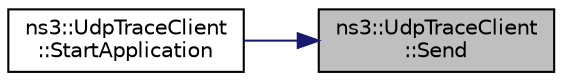 digraph "ns3::UdpTraceClient::Send"
{
 // LATEX_PDF_SIZE
  edge [fontname="Helvetica",fontsize="10",labelfontname="Helvetica",labelfontsize="10"];
  node [fontname="Helvetica",fontsize="10",shape=record];
  rankdir="RL";
  Node1 [label="ns3::UdpTraceClient\l::Send",height=0.2,width=0.4,color="black", fillcolor="grey75", style="filled", fontcolor="black",tooltip="Send a packet."];
  Node1 -> Node2 [dir="back",color="midnightblue",fontsize="10",style="solid",fontname="Helvetica"];
  Node2 [label="ns3::UdpTraceClient\l::StartApplication",height=0.2,width=0.4,color="black", fillcolor="white", style="filled",URL="$structns3_1_1_udp_trace_client.html#a7d28a5a8886372fc6b10d5fe9deca035",tooltip="Application specific startup code."];
}
